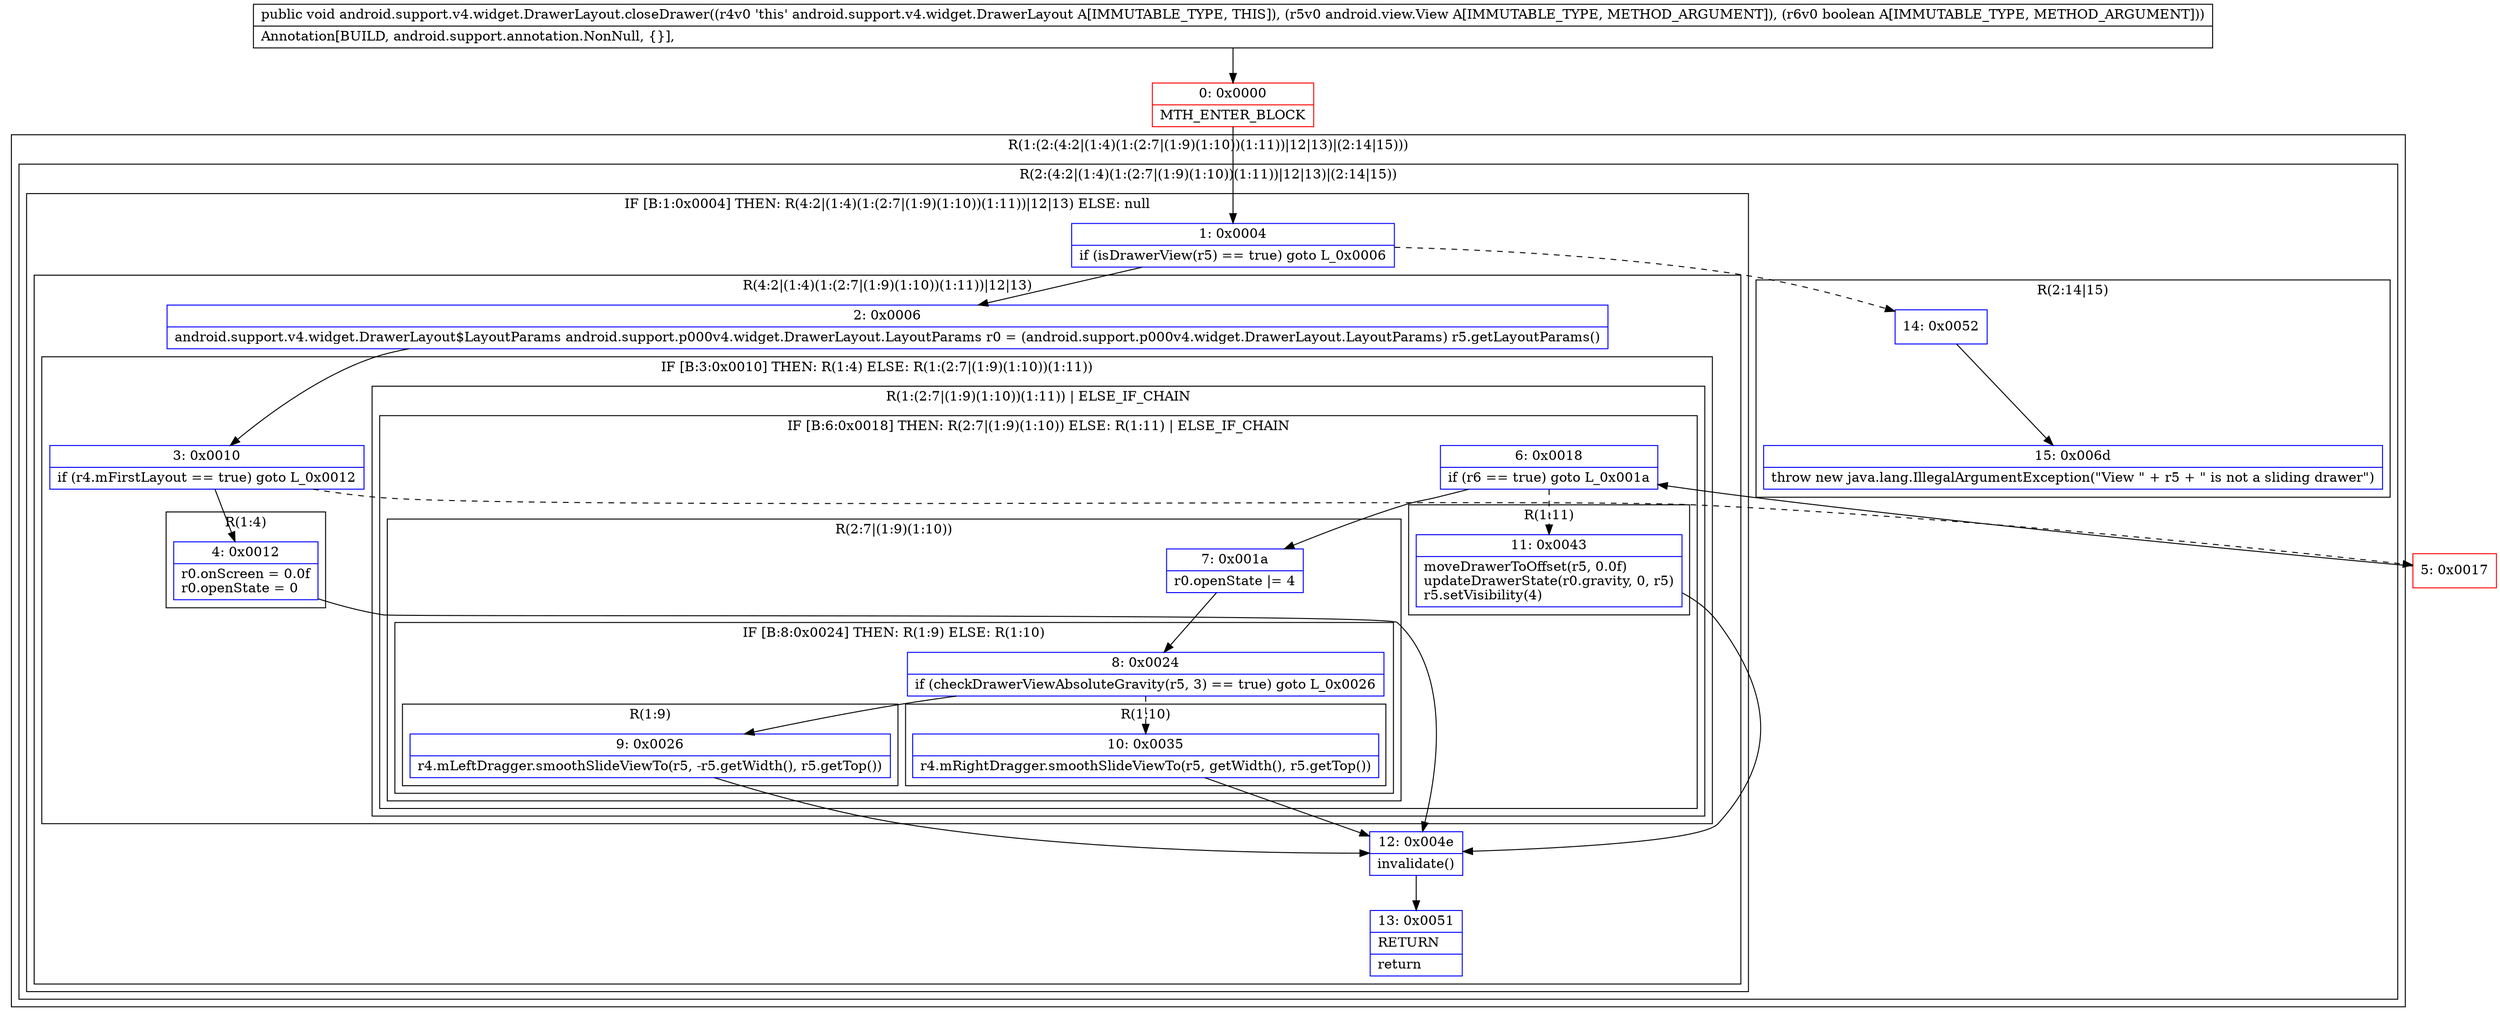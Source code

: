 digraph "CFG forandroid.support.v4.widget.DrawerLayout.closeDrawer(Landroid\/view\/View;Z)V" {
subgraph cluster_Region_222036338 {
label = "R(1:(2:(4:2|(1:4)(1:(2:7|(1:9)(1:10))(1:11))|12|13)|(2:14|15)))";
node [shape=record,color=blue];
subgraph cluster_Region_2034777609 {
label = "R(2:(4:2|(1:4)(1:(2:7|(1:9)(1:10))(1:11))|12|13)|(2:14|15))";
node [shape=record,color=blue];
subgraph cluster_IfRegion_1467698979 {
label = "IF [B:1:0x0004] THEN: R(4:2|(1:4)(1:(2:7|(1:9)(1:10))(1:11))|12|13) ELSE: null";
node [shape=record,color=blue];
Node_1 [shape=record,label="{1\:\ 0x0004|if (isDrawerView(r5) == true) goto L_0x0006\l}"];
subgraph cluster_Region_1957931105 {
label = "R(4:2|(1:4)(1:(2:7|(1:9)(1:10))(1:11))|12|13)";
node [shape=record,color=blue];
Node_2 [shape=record,label="{2\:\ 0x0006|android.support.v4.widget.DrawerLayout$LayoutParams android.support.p000v4.widget.DrawerLayout.LayoutParams r0 = (android.support.p000v4.widget.DrawerLayout.LayoutParams) r5.getLayoutParams()\l}"];
subgraph cluster_IfRegion_828112561 {
label = "IF [B:3:0x0010] THEN: R(1:4) ELSE: R(1:(2:7|(1:9)(1:10))(1:11))";
node [shape=record,color=blue];
Node_3 [shape=record,label="{3\:\ 0x0010|if (r4.mFirstLayout == true) goto L_0x0012\l}"];
subgraph cluster_Region_236105927 {
label = "R(1:4)";
node [shape=record,color=blue];
Node_4 [shape=record,label="{4\:\ 0x0012|r0.onScreen = 0.0f\lr0.openState = 0\l}"];
}
subgraph cluster_Region_1551982201 {
label = "R(1:(2:7|(1:9)(1:10))(1:11)) | ELSE_IF_CHAIN\l";
node [shape=record,color=blue];
subgraph cluster_IfRegion_1686211478 {
label = "IF [B:6:0x0018] THEN: R(2:7|(1:9)(1:10)) ELSE: R(1:11) | ELSE_IF_CHAIN\l";
node [shape=record,color=blue];
Node_6 [shape=record,label="{6\:\ 0x0018|if (r6 == true) goto L_0x001a\l}"];
subgraph cluster_Region_1008857813 {
label = "R(2:7|(1:9)(1:10))";
node [shape=record,color=blue];
Node_7 [shape=record,label="{7\:\ 0x001a|r0.openState \|= 4\l}"];
subgraph cluster_IfRegion_1770967666 {
label = "IF [B:8:0x0024] THEN: R(1:9) ELSE: R(1:10)";
node [shape=record,color=blue];
Node_8 [shape=record,label="{8\:\ 0x0024|if (checkDrawerViewAbsoluteGravity(r5, 3) == true) goto L_0x0026\l}"];
subgraph cluster_Region_130942852 {
label = "R(1:9)";
node [shape=record,color=blue];
Node_9 [shape=record,label="{9\:\ 0x0026|r4.mLeftDragger.smoothSlideViewTo(r5, \-r5.getWidth(), r5.getTop())\l}"];
}
subgraph cluster_Region_1365963666 {
label = "R(1:10)";
node [shape=record,color=blue];
Node_10 [shape=record,label="{10\:\ 0x0035|r4.mRightDragger.smoothSlideViewTo(r5, getWidth(), r5.getTop())\l}"];
}
}
}
subgraph cluster_Region_771899797 {
label = "R(1:11)";
node [shape=record,color=blue];
Node_11 [shape=record,label="{11\:\ 0x0043|moveDrawerToOffset(r5, 0.0f)\lupdateDrawerState(r0.gravity, 0, r5)\lr5.setVisibility(4)\l}"];
}
}
}
}
Node_12 [shape=record,label="{12\:\ 0x004e|invalidate()\l}"];
Node_13 [shape=record,label="{13\:\ 0x0051|RETURN\l|return\l}"];
}
}
subgraph cluster_Region_970923794 {
label = "R(2:14|15)";
node [shape=record,color=blue];
Node_14 [shape=record,label="{14\:\ 0x0052}"];
Node_15 [shape=record,label="{15\:\ 0x006d|throw new java.lang.IllegalArgumentException(\"View \" + r5 + \" is not a sliding drawer\")\l}"];
}
}
}
Node_0 [shape=record,color=red,label="{0\:\ 0x0000|MTH_ENTER_BLOCK\l}"];
Node_5 [shape=record,color=red,label="{5\:\ 0x0017}"];
MethodNode[shape=record,label="{public void android.support.v4.widget.DrawerLayout.closeDrawer((r4v0 'this' android.support.v4.widget.DrawerLayout A[IMMUTABLE_TYPE, THIS]), (r5v0 android.view.View A[IMMUTABLE_TYPE, METHOD_ARGUMENT]), (r6v0 boolean A[IMMUTABLE_TYPE, METHOD_ARGUMENT]))  | Annotation[BUILD, android.support.annotation.NonNull, \{\}], \l}"];
MethodNode -> Node_0;
Node_1 -> Node_2;
Node_1 -> Node_14[style=dashed];
Node_2 -> Node_3;
Node_3 -> Node_4;
Node_3 -> Node_5[style=dashed];
Node_4 -> Node_12;
Node_6 -> Node_7;
Node_6 -> Node_11[style=dashed];
Node_7 -> Node_8;
Node_8 -> Node_9;
Node_8 -> Node_10[style=dashed];
Node_9 -> Node_12;
Node_10 -> Node_12;
Node_11 -> Node_12;
Node_12 -> Node_13;
Node_14 -> Node_15;
Node_0 -> Node_1;
Node_5 -> Node_6;
}

